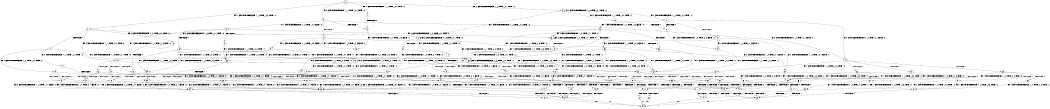 digraph BCG {
size = "7, 10.5";
center = TRUE;
node [shape = circle];
0 [peripheries = 2];
0 -> 1 [label = "EX !0 !ATOMIC_EXCH_BRANCH (1, +1, TRUE, +0, 2, TRUE) !:0:"];
0 -> 2 [label = "EX !1 !ATOMIC_EXCH_BRANCH (1, +0, TRUE, +0, 3, TRUE) !:0:"];
0 -> 3 [label = "EX !2 !ATOMIC_EXCH_BRANCH (1, +0, TRUE, +0, 1, TRUE) !:0:"];
0 -> 4 [label = "EX !0 !ATOMIC_EXCH_BRANCH (1, +1, TRUE, +0, 2, TRUE) !:0:"];
1 -> 5 [label = "TERMINATE !0"];
2 -> 6 [label = "EX !0 !ATOMIC_EXCH_BRANCH (1, +1, TRUE, +0, 2, TRUE) !:0:"];
2 -> 7 [label = "TERMINATE !1"];
2 -> 8 [label = "EX !2 !ATOMIC_EXCH_BRANCH (1, +0, TRUE, +0, 1, TRUE) !:0:"];
2 -> 9 [label = "EX !0 !ATOMIC_EXCH_BRANCH (1, +1, TRUE, +0, 2, TRUE) !:0:"];
3 -> 10 [label = "EX !0 !ATOMIC_EXCH_BRANCH (1, +1, TRUE, +0, 2, TRUE) !:0:"];
3 -> 8 [label = "EX !1 !ATOMIC_EXCH_BRANCH (1, +0, TRUE, +0, 3, TRUE) !:0:"];
3 -> 11 [label = "EX !0 !ATOMIC_EXCH_BRANCH (1, +1, TRUE, +0, 2, TRUE) !:0:"];
3 -> 3 [label = "EX !2 !ATOMIC_EXCH_BRANCH (1, +0, TRUE, +0, 1, TRUE) !:0:"];
4 -> 5 [label = "TERMINATE !0"];
4 -> 12 [label = "TERMINATE !0"];
4 -> 13 [label = "EX !1 !ATOMIC_EXCH_BRANCH (1, +0, TRUE, +0, 3, FALSE) !:0:"];
4 -> 14 [label = "EX !2 !ATOMIC_EXCH_BRANCH (1, +0, TRUE, +0, 1, FALSE) !:0:"];
5 -> 15 [label = "EX !1 !ATOMIC_EXCH_BRANCH (1, +0, TRUE, +0, 3, FALSE) !:1:"];
6 -> 16 [label = "TERMINATE !0"];
7 -> 17 [label = "EX !0 !ATOMIC_EXCH_BRANCH (1, +1, TRUE, +0, 2, TRUE) !:0:"];
7 -> 18 [label = "EX !2 !ATOMIC_EXCH_BRANCH (1, +0, TRUE, +0, 1, TRUE) !:0:"];
7 -> 19 [label = "EX !0 !ATOMIC_EXCH_BRANCH (1, +1, TRUE, +0, 2, TRUE) !:0:"];
8 -> 20 [label = "EX !0 !ATOMIC_EXCH_BRANCH (1, +1, TRUE, +0, 2, TRUE) !:0:"];
8 -> 21 [label = "TERMINATE !1"];
8 -> 22 [label = "EX !0 !ATOMIC_EXCH_BRANCH (1, +1, TRUE, +0, 2, TRUE) !:0:"];
8 -> 8 [label = "EX !2 !ATOMIC_EXCH_BRANCH (1, +0, TRUE, +0, 1, TRUE) !:0:"];
9 -> 16 [label = "TERMINATE !0"];
9 -> 23 [label = "TERMINATE !1"];
9 -> 24 [label = "TERMINATE !0"];
9 -> 25 [label = "EX !2 !ATOMIC_EXCH_BRANCH (1, +0, TRUE, +0, 1, FALSE) !:0:"];
10 -> 26 [label = "TERMINATE !0"];
11 -> 26 [label = "TERMINATE !0"];
11 -> 27 [label = "TERMINATE !0"];
11 -> 28 [label = "EX !1 !ATOMIC_EXCH_BRANCH (1, +0, TRUE, +0, 3, FALSE) !:0:"];
11 -> 14 [label = "EX !2 !ATOMIC_EXCH_BRANCH (1, +0, TRUE, +0, 1, FALSE) !:0:"];
12 -> 15 [label = "EX !1 !ATOMIC_EXCH_BRANCH (1, +0, TRUE, +0, 3, FALSE) !:1:"];
12 -> 29 [label = "EX !1 !ATOMIC_EXCH_BRANCH (1, +0, TRUE, +0, 3, FALSE) !:1:"];
12 -> 30 [label = "EX !2 !ATOMIC_EXCH_BRANCH (1, +0, TRUE, +0, 1, FALSE) !:1:"];
13 -> 31 [label = "TERMINATE !0"];
13 -> 32 [label = "TERMINATE !0"];
13 -> 33 [label = "EX !2 !ATOMIC_EXCH_BRANCH (1, +0, TRUE, +0, 1, TRUE) !:0:"];
13 -> 9 [label = "EX !1 !ATOMIC_EXCH_BRANCH (1, +1, TRUE, +0, 3, TRUE) !:0:"];
14 -> 34 [label = "TERMINATE !0"];
14 -> 35 [label = "TERMINATE !2"];
14 -> 36 [label = "TERMINATE !0"];
14 -> 37 [label = "EX !1 !ATOMIC_EXCH_BRANCH (1, +0, TRUE, +0, 3, TRUE) !:0:"];
15 -> 38 [label = "EX !1 !ATOMIC_EXCH_BRANCH (1, +1, TRUE, +0, 3, TRUE) !:1:"];
16 -> 39 [label = "TERMINATE !1"];
17 -> 40 [label = "TERMINATE !0"];
18 -> 41 [label = "EX !0 !ATOMIC_EXCH_BRANCH (1, +1, TRUE, +0, 2, TRUE) !:0:"];
18 -> 42 [label = "EX !0 !ATOMIC_EXCH_BRANCH (1, +1, TRUE, +0, 2, TRUE) !:0:"];
18 -> 18 [label = "EX !2 !ATOMIC_EXCH_BRANCH (1, +0, TRUE, +0, 1, TRUE) !:0:"];
19 -> 40 [label = "TERMINATE !0"];
19 -> 43 [label = "TERMINATE !0"];
19 -> 44 [label = "EX !2 !ATOMIC_EXCH_BRANCH (1, +0, TRUE, +0, 1, FALSE) !:0:"];
20 -> 45 [label = "TERMINATE !0"];
21 -> 41 [label = "EX !0 !ATOMIC_EXCH_BRANCH (1, +1, TRUE, +0, 2, TRUE) !:0:"];
21 -> 42 [label = "EX !0 !ATOMIC_EXCH_BRANCH (1, +1, TRUE, +0, 2, TRUE) !:0:"];
21 -> 18 [label = "EX !2 !ATOMIC_EXCH_BRANCH (1, +0, TRUE, +0, 1, TRUE) !:0:"];
22 -> 45 [label = "TERMINATE !0"];
22 -> 46 [label = "TERMINATE !1"];
22 -> 47 [label = "TERMINATE !0"];
22 -> 25 [label = "EX !2 !ATOMIC_EXCH_BRANCH (1, +0, TRUE, +0, 1, FALSE) !:0:"];
23 -> 40 [label = "TERMINATE !0"];
23 -> 43 [label = "TERMINATE !0"];
23 -> 44 [label = "EX !2 !ATOMIC_EXCH_BRANCH (1, +0, TRUE, +0, 1, FALSE) !:0:"];
24 -> 39 [label = "TERMINATE !1"];
24 -> 48 [label = "TERMINATE !1"];
24 -> 49 [label = "EX !2 !ATOMIC_EXCH_BRANCH (1, +0, TRUE, +0, 1, FALSE) !:1:"];
25 -> 50 [label = "TERMINATE !0"];
25 -> 51 [label = "TERMINATE !1"];
25 -> 52 [label = "TERMINATE !2"];
25 -> 53 [label = "TERMINATE !0"];
26 -> 54 [label = "EX !1 !ATOMIC_EXCH_BRANCH (1, +0, TRUE, +0, 3, FALSE) !:1:"];
27 -> 54 [label = "EX !1 !ATOMIC_EXCH_BRANCH (1, +0, TRUE, +0, 3, FALSE) !:1:"];
27 -> 55 [label = "EX !1 !ATOMIC_EXCH_BRANCH (1, +0, TRUE, +0, 3, FALSE) !:1:"];
27 -> 30 [label = "EX !2 !ATOMIC_EXCH_BRANCH (1, +0, TRUE, +0, 1, FALSE) !:1:"];
28 -> 56 [label = "TERMINATE !0"];
28 -> 57 [label = "TERMINATE !0"];
28 -> 33 [label = "EX !2 !ATOMIC_EXCH_BRANCH (1, +0, TRUE, +0, 1, TRUE) !:0:"];
28 -> 22 [label = "EX !1 !ATOMIC_EXCH_BRANCH (1, +1, TRUE, +0, 3, TRUE) !:0:"];
29 -> 38 [label = "EX !1 !ATOMIC_EXCH_BRANCH (1, +1, TRUE, +0, 3, TRUE) !:1:"];
29 -> 58 [label = "EX !2 !ATOMIC_EXCH_BRANCH (1, +0, TRUE, +0, 1, TRUE) !:1:"];
29 -> 59 [label = "EX !1 !ATOMIC_EXCH_BRANCH (1, +1, TRUE, +0, 3, TRUE) !:1:"];
30 -> 60 [label = "EX !1 !ATOMIC_EXCH_BRANCH (1, +0, TRUE, +0, 3, TRUE) !:1:"];
30 -> 61 [label = "TERMINATE !2"];
30 -> 62 [label = "EX !1 !ATOMIC_EXCH_BRANCH (1, +0, TRUE, +0, 3, TRUE) !:1:"];
31 -> 38 [label = "EX !1 !ATOMIC_EXCH_BRANCH (1, +1, TRUE, +0, 3, TRUE) !:1:"];
32 -> 38 [label = "EX !1 !ATOMIC_EXCH_BRANCH (1, +1, TRUE, +0, 3, TRUE) !:1:"];
32 -> 58 [label = "EX !2 !ATOMIC_EXCH_BRANCH (1, +0, TRUE, +0, 1, TRUE) !:1:"];
32 -> 59 [label = "EX !1 !ATOMIC_EXCH_BRANCH (1, +1, TRUE, +0, 3, TRUE) !:1:"];
33 -> 56 [label = "TERMINATE !0"];
33 -> 57 [label = "TERMINATE !0"];
33 -> 33 [label = "EX !2 !ATOMIC_EXCH_BRANCH (1, +0, TRUE, +0, 1, TRUE) !:0:"];
33 -> 22 [label = "EX !1 !ATOMIC_EXCH_BRANCH (1, +1, TRUE, +0, 3, TRUE) !:0:"];
34 -> 60 [label = "EX !1 !ATOMIC_EXCH_BRANCH (1, +0, TRUE, +0, 3, TRUE) !:1:"];
35 -> 63 [label = "TERMINATE !0"];
35 -> 64 [label = "TERMINATE !0"];
35 -> 65 [label = "EX !1 !ATOMIC_EXCH_BRANCH (1, +0, TRUE, +0, 3, TRUE) !:0:"];
36 -> 60 [label = "EX !1 !ATOMIC_EXCH_BRANCH (1, +0, TRUE, +0, 3, TRUE) !:1:"];
36 -> 61 [label = "TERMINATE !2"];
36 -> 62 [label = "EX !1 !ATOMIC_EXCH_BRANCH (1, +0, TRUE, +0, 3, TRUE) !:1:"];
37 -> 50 [label = "TERMINATE !0"];
37 -> 51 [label = "TERMINATE !1"];
37 -> 52 [label = "TERMINATE !2"];
37 -> 53 [label = "TERMINATE !0"];
38 -> 39 [label = "TERMINATE !1"];
39 -> 66 [label = "EX !2 !ATOMIC_EXCH_BRANCH (1, +0, TRUE, +0, 1, FALSE) !:2:"];
40 -> 66 [label = "EX !2 !ATOMIC_EXCH_BRANCH (1, +0, TRUE, +0, 1, FALSE) !:2:"];
41 -> 67 [label = "TERMINATE !0"];
42 -> 67 [label = "TERMINATE !0"];
42 -> 68 [label = "TERMINATE !0"];
42 -> 44 [label = "EX !2 !ATOMIC_EXCH_BRANCH (1, +0, TRUE, +0, 1, FALSE) !:0:"];
43 -> 66 [label = "EX !2 !ATOMIC_EXCH_BRANCH (1, +0, TRUE, +0, 1, FALSE) !:2:"];
43 -> 69 [label = "EX !2 !ATOMIC_EXCH_BRANCH (1, +0, TRUE, +0, 1, FALSE) !:2:"];
44 -> 70 [label = "TERMINATE !0"];
44 -> 71 [label = "TERMINATE !2"];
44 -> 72 [label = "TERMINATE !0"];
45 -> 73 [label = "TERMINATE !1"];
46 -> 67 [label = "TERMINATE !0"];
46 -> 68 [label = "TERMINATE !0"];
46 -> 44 [label = "EX !2 !ATOMIC_EXCH_BRANCH (1, +0, TRUE, +0, 1, FALSE) !:0:"];
47 -> 73 [label = "TERMINATE !1"];
47 -> 74 [label = "TERMINATE !1"];
47 -> 49 [label = "EX !2 !ATOMIC_EXCH_BRANCH (1, +0, TRUE, +0, 1, FALSE) !:1:"];
48 -> 66 [label = "EX !2 !ATOMIC_EXCH_BRANCH (1, +0, TRUE, +0, 1, FALSE) !:2:"];
48 -> 69 [label = "EX !2 !ATOMIC_EXCH_BRANCH (1, +0, TRUE, +0, 1, FALSE) !:2:"];
49 -> 75 [label = "TERMINATE !2"];
49 -> 76 [label = "TERMINATE !1"];
49 -> 77 [label = "TERMINATE !2"];
50 -> 75 [label = "TERMINATE !2"];
51 -> 70 [label = "TERMINATE !0"];
51 -> 71 [label = "TERMINATE !2"];
51 -> 72 [label = "TERMINATE !0"];
52 -> 78 [label = "TERMINATE !0"];
52 -> 71 [label = "TERMINATE !1"];
52 -> 79 [label = "TERMINATE !0"];
53 -> 75 [label = "TERMINATE !2"];
53 -> 76 [label = "TERMINATE !1"];
53 -> 77 [label = "TERMINATE !2"];
54 -> 80 [label = "EX !1 !ATOMIC_EXCH_BRANCH (1, +1, TRUE, +0, 3, TRUE) !:1:"];
55 -> 80 [label = "EX !1 !ATOMIC_EXCH_BRANCH (1, +1, TRUE, +0, 3, TRUE) !:1:"];
55 -> 58 [label = "EX !2 !ATOMIC_EXCH_BRANCH (1, +0, TRUE, +0, 1, TRUE) !:1:"];
55 -> 81 [label = "EX !1 !ATOMIC_EXCH_BRANCH (1, +1, TRUE, +0, 3, TRUE) !:1:"];
56 -> 80 [label = "EX !1 !ATOMIC_EXCH_BRANCH (1, +1, TRUE, +0, 3, TRUE) !:1:"];
57 -> 80 [label = "EX !1 !ATOMIC_EXCH_BRANCH (1, +1, TRUE, +0, 3, TRUE) !:1:"];
57 -> 58 [label = "EX !2 !ATOMIC_EXCH_BRANCH (1, +0, TRUE, +0, 1, TRUE) !:1:"];
57 -> 81 [label = "EX !1 !ATOMIC_EXCH_BRANCH (1, +1, TRUE, +0, 3, TRUE) !:1:"];
58 -> 80 [label = "EX !1 !ATOMIC_EXCH_BRANCH (1, +1, TRUE, +0, 3, TRUE) !:1:"];
58 -> 58 [label = "EX !2 !ATOMIC_EXCH_BRANCH (1, +0, TRUE, +0, 1, TRUE) !:1:"];
58 -> 81 [label = "EX !1 !ATOMIC_EXCH_BRANCH (1, +1, TRUE, +0, 3, TRUE) !:1:"];
59 -> 39 [label = "TERMINATE !1"];
59 -> 48 [label = "TERMINATE !1"];
59 -> 49 [label = "EX !2 !ATOMIC_EXCH_BRANCH (1, +0, TRUE, +0, 1, FALSE) !:1:"];
60 -> 75 [label = "TERMINATE !2"];
61 -> 82 [label = "EX !1 !ATOMIC_EXCH_BRANCH (1, +0, TRUE, +0, 3, TRUE) !:1:"];
61 -> 83 [label = "EX !1 !ATOMIC_EXCH_BRANCH (1, +0, TRUE, +0, 3, TRUE) !:1:"];
62 -> 75 [label = "TERMINATE !2"];
62 -> 76 [label = "TERMINATE !1"];
62 -> 77 [label = "TERMINATE !2"];
63 -> 82 [label = "EX !1 !ATOMIC_EXCH_BRANCH (1, +0, TRUE, +0, 3, TRUE) !:1:"];
64 -> 82 [label = "EX !1 !ATOMIC_EXCH_BRANCH (1, +0, TRUE, +0, 3, TRUE) !:1:"];
64 -> 83 [label = "EX !1 !ATOMIC_EXCH_BRANCH (1, +0, TRUE, +0, 3, TRUE) !:1:"];
65 -> 78 [label = "TERMINATE !0"];
65 -> 71 [label = "TERMINATE !1"];
65 -> 79 [label = "TERMINATE !0"];
66 -> 84 [label = "TERMINATE !2"];
67 -> 66 [label = "EX !2 !ATOMIC_EXCH_BRANCH (1, +0, TRUE, +0, 1, FALSE) !:2:"];
68 -> 66 [label = "EX !2 !ATOMIC_EXCH_BRANCH (1, +0, TRUE, +0, 1, FALSE) !:2:"];
68 -> 69 [label = "EX !2 !ATOMIC_EXCH_BRANCH (1, +0, TRUE, +0, 1, FALSE) !:2:"];
69 -> 84 [label = "TERMINATE !2"];
69 -> 85 [label = "TERMINATE !2"];
70 -> 84 [label = "TERMINATE !2"];
71 -> 86 [label = "TERMINATE !0"];
71 -> 87 [label = "TERMINATE !0"];
72 -> 84 [label = "TERMINATE !2"];
72 -> 85 [label = "TERMINATE !2"];
73 -> 66 [label = "EX !2 !ATOMIC_EXCH_BRANCH (1, +0, TRUE, +0, 1, FALSE) !:2:"];
74 -> 66 [label = "EX !2 !ATOMIC_EXCH_BRANCH (1, +0, TRUE, +0, 1, FALSE) !:2:"];
74 -> 69 [label = "EX !2 !ATOMIC_EXCH_BRANCH (1, +0, TRUE, +0, 1, FALSE) !:2:"];
75 -> 88 [label = "TERMINATE !1"];
76 -> 84 [label = "TERMINATE !2"];
76 -> 85 [label = "TERMINATE !2"];
77 -> 88 [label = "TERMINATE !1"];
77 -> 89 [label = "TERMINATE !1"];
78 -> 88 [label = "TERMINATE !1"];
79 -> 88 [label = "TERMINATE !1"];
79 -> 89 [label = "TERMINATE !1"];
80 -> 73 [label = "TERMINATE !1"];
81 -> 73 [label = "TERMINATE !1"];
81 -> 74 [label = "TERMINATE !1"];
81 -> 49 [label = "EX !2 !ATOMIC_EXCH_BRANCH (1, +0, TRUE, +0, 1, FALSE) !:1:"];
82 -> 88 [label = "TERMINATE !1"];
83 -> 88 [label = "TERMINATE !1"];
83 -> 89 [label = "TERMINATE !1"];
84 -> 90 [label = "exit"];
85 -> 90 [label = "exit"];
86 -> 90 [label = "exit"];
87 -> 90 [label = "exit"];
88 -> 90 [label = "exit"];
89 -> 90 [label = "exit"];
}
